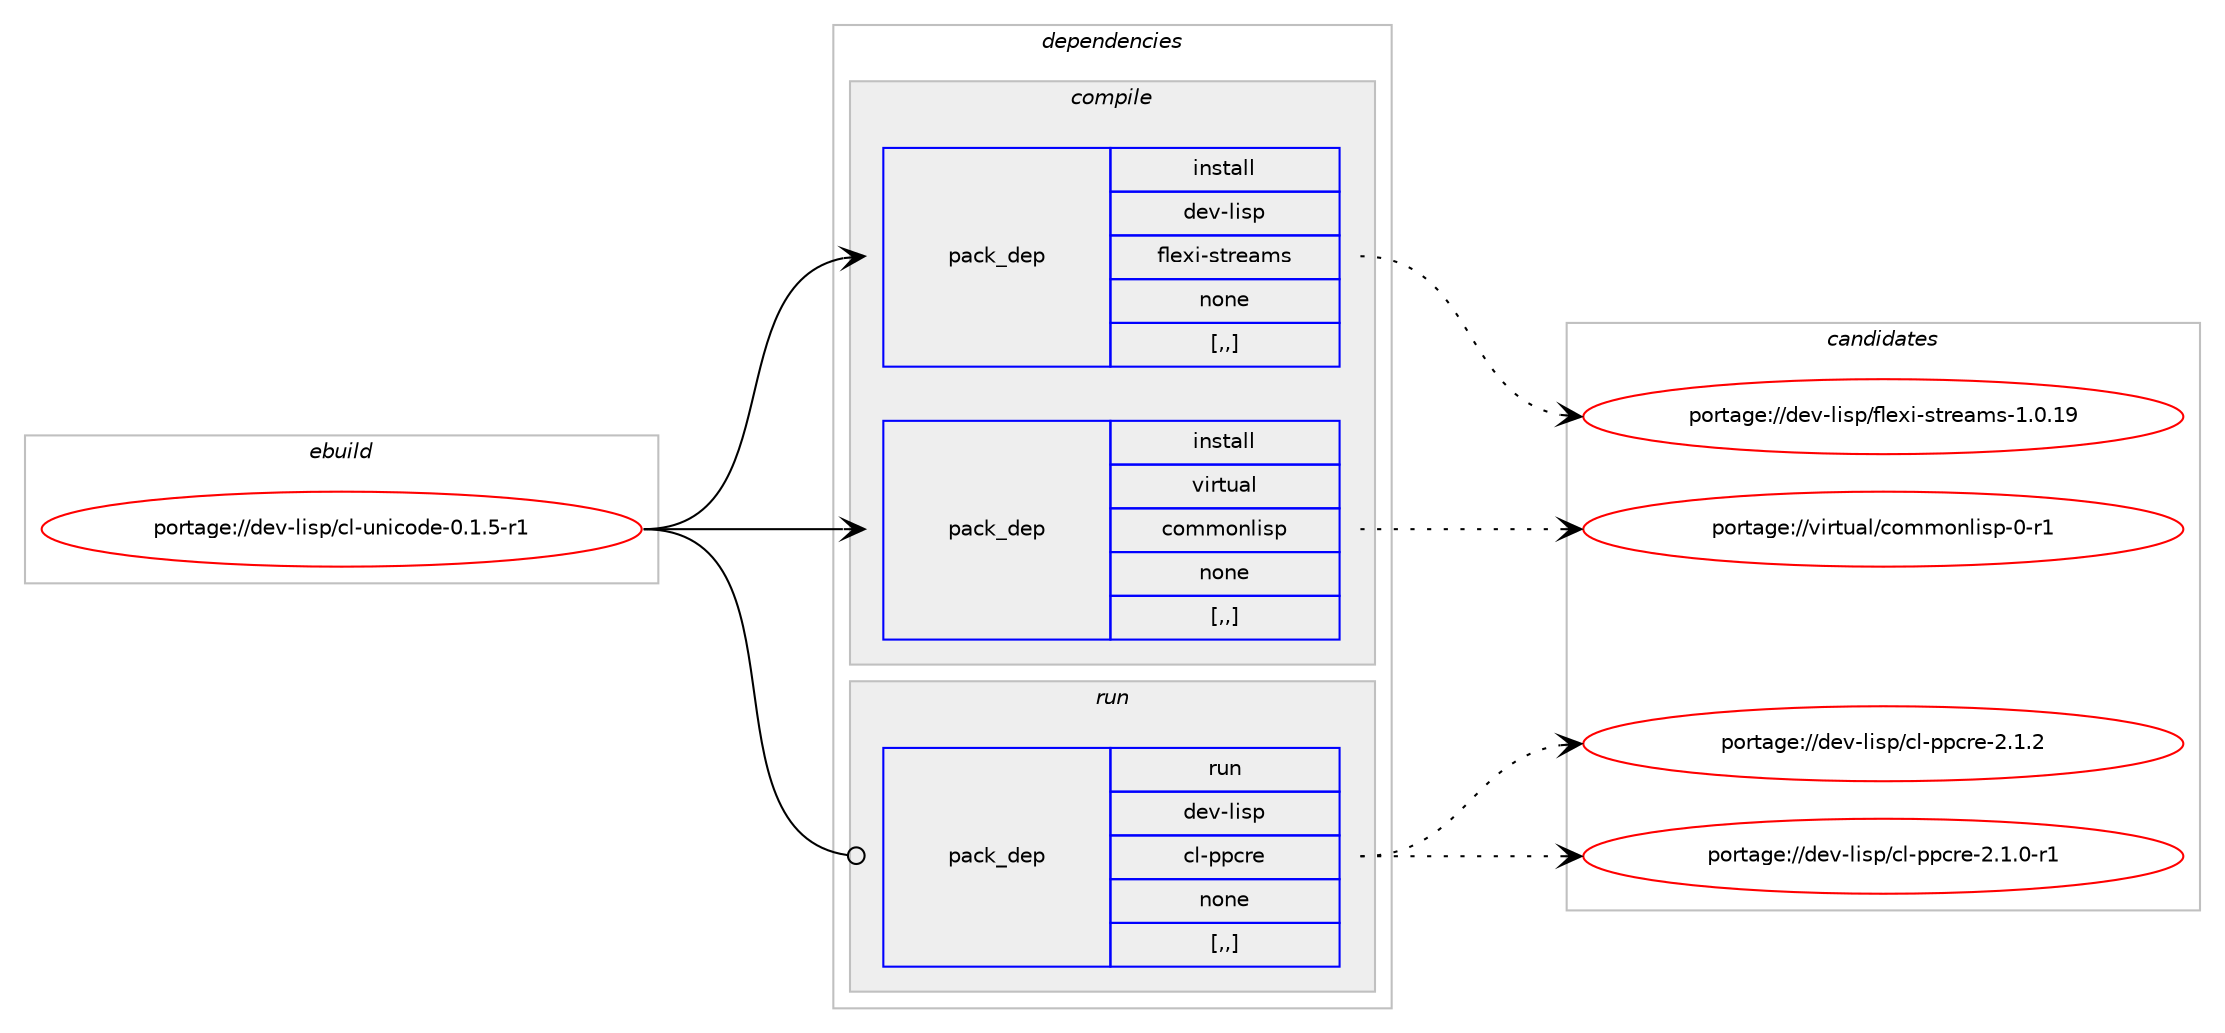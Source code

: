 digraph prolog {

# *************
# Graph options
# *************

newrank=true;
concentrate=true;
compound=true;
graph [rankdir=LR,fontname=Helvetica,fontsize=10,ranksep=1.5];#, ranksep=2.5, nodesep=0.2];
edge  [arrowhead=vee];
node  [fontname=Helvetica,fontsize=10];

# **********
# The ebuild
# **********

subgraph cluster_leftcol {
color=gray;
label=<<i>ebuild</i>>;
id [label="portage://dev-lisp/cl-unicode-0.1.5-r1", color=red, width=4, href="../dev-lisp/cl-unicode-0.1.5-r1.svg"];
}

# ****************
# The dependencies
# ****************

subgraph cluster_midcol {
color=gray;
label=<<i>dependencies</i>>;
subgraph cluster_compile {
fillcolor="#eeeeee";
style=filled;
label=<<i>compile</i>>;
subgraph pack86028 {
dependency116095 [label=<<TABLE BORDER="0" CELLBORDER="1" CELLSPACING="0" CELLPADDING="4" WIDTH="220"><TR><TD ROWSPAN="6" CELLPADDING="30">pack_dep</TD></TR><TR><TD WIDTH="110">install</TD></TR><TR><TD>dev-lisp</TD></TR><TR><TD>flexi-streams</TD></TR><TR><TD>none</TD></TR><TR><TD>[,,]</TD></TR></TABLE>>, shape=none, color=blue];
}
id:e -> dependency116095:w [weight=20,style="solid",arrowhead="vee"];
subgraph pack86029 {
dependency116096 [label=<<TABLE BORDER="0" CELLBORDER="1" CELLSPACING="0" CELLPADDING="4" WIDTH="220"><TR><TD ROWSPAN="6" CELLPADDING="30">pack_dep</TD></TR><TR><TD WIDTH="110">install</TD></TR><TR><TD>virtual</TD></TR><TR><TD>commonlisp</TD></TR><TR><TD>none</TD></TR><TR><TD>[,,]</TD></TR></TABLE>>, shape=none, color=blue];
}
id:e -> dependency116096:w [weight=20,style="solid",arrowhead="vee"];
}
subgraph cluster_compileandrun {
fillcolor="#eeeeee";
style=filled;
label=<<i>compile and run</i>>;
}
subgraph cluster_run {
fillcolor="#eeeeee";
style=filled;
label=<<i>run</i>>;
subgraph pack86030 {
dependency116097 [label=<<TABLE BORDER="0" CELLBORDER="1" CELLSPACING="0" CELLPADDING="4" WIDTH="220"><TR><TD ROWSPAN="6" CELLPADDING="30">pack_dep</TD></TR><TR><TD WIDTH="110">run</TD></TR><TR><TD>dev-lisp</TD></TR><TR><TD>cl-ppcre</TD></TR><TR><TD>none</TD></TR><TR><TD>[,,]</TD></TR></TABLE>>, shape=none, color=blue];
}
id:e -> dependency116097:w [weight=20,style="solid",arrowhead="odot"];
}
}

# **************
# The candidates
# **************

subgraph cluster_choices {
rank=same;
color=gray;
label=<<i>candidates</i>>;

subgraph choice86028 {
color=black;
nodesep=1;
choice1001011184510810511511247102108101120105451151161141019710911545494648464957 [label="portage://dev-lisp/flexi-streams-1.0.19", color=red, width=4,href="../dev-lisp/flexi-streams-1.0.19.svg"];
dependency116095:e -> choice1001011184510810511511247102108101120105451151161141019710911545494648464957:w [style=dotted,weight="100"];
}
subgraph choice86029 {
color=black;
nodesep=1;
choice11810511411611797108479911110910911111010810511511245484511449 [label="portage://virtual/commonlisp-0-r1", color=red, width=4,href="../virtual/commonlisp-0-r1.svg"];
dependency116096:e -> choice11810511411611797108479911110910911111010810511511245484511449:w [style=dotted,weight="100"];
}
subgraph choice86030 {
color=black;
nodesep=1;
choice1001011184510810511511247991084511211299114101455046494650 [label="portage://dev-lisp/cl-ppcre-2.1.2", color=red, width=4,href="../dev-lisp/cl-ppcre-2.1.2.svg"];
choice10010111845108105115112479910845112112991141014550464946484511449 [label="portage://dev-lisp/cl-ppcre-2.1.0-r1", color=red, width=4,href="../dev-lisp/cl-ppcre-2.1.0-r1.svg"];
dependency116097:e -> choice1001011184510810511511247991084511211299114101455046494650:w [style=dotted,weight="100"];
dependency116097:e -> choice10010111845108105115112479910845112112991141014550464946484511449:w [style=dotted,weight="100"];
}
}

}
